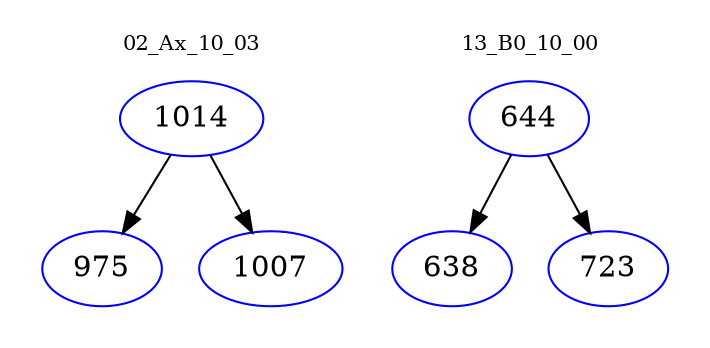 digraph{
subgraph cluster_0 {
color = white
label = "02_Ax_10_03";
fontsize=10;
T0_1014 [label="1014", color="blue"]
T0_1014 -> T0_975 [color="black"]
T0_975 [label="975", color="blue"]
T0_1014 -> T0_1007 [color="black"]
T0_1007 [label="1007", color="blue"]
}
subgraph cluster_1 {
color = white
label = "13_B0_10_00";
fontsize=10;
T1_644 [label="644", color="blue"]
T1_644 -> T1_638 [color="black"]
T1_638 [label="638", color="blue"]
T1_644 -> T1_723 [color="black"]
T1_723 [label="723", color="blue"]
}
}
